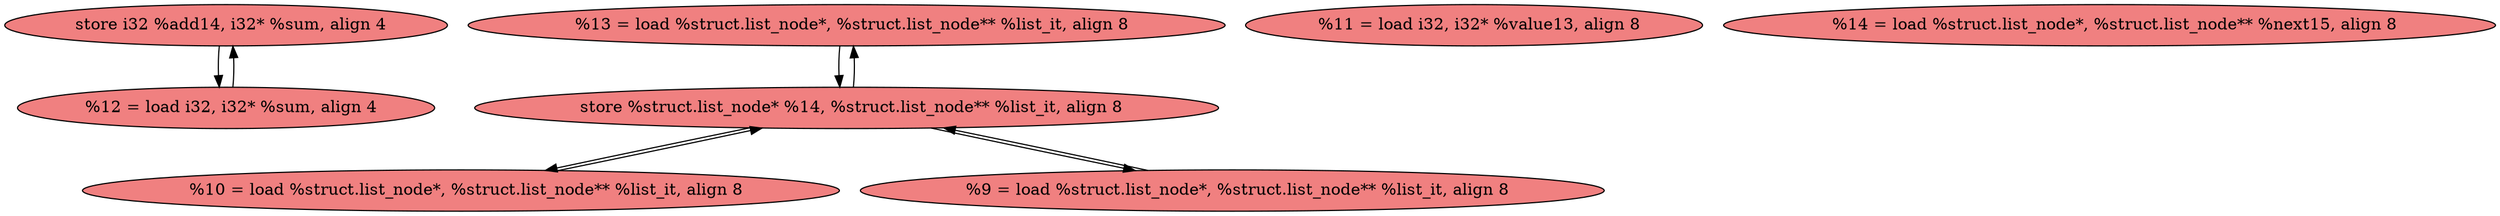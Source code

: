 
digraph G {


node120 [fillcolor=lightcoral,label="  store i32 %add14, i32* %sum, align 4",shape=ellipse,style=filled ]
node119 [fillcolor=lightcoral,label="  %13 = load %struct.list_node*, %struct.list_node** %list_it, align 8",shape=ellipse,style=filled ]
node117 [fillcolor=lightcoral,label="  %11 = load i32, i32* %value13, align 8",shape=ellipse,style=filled ]
node114 [fillcolor=lightcoral,label="  %14 = load %struct.list_node*, %struct.list_node** %next15, align 8",shape=ellipse,style=filled ]
node113 [fillcolor=lightcoral,label="  store %struct.list_node* %14, %struct.list_node** %list_it, align 8",shape=ellipse,style=filled ]
node115 [fillcolor=lightcoral,label="  %10 = load %struct.list_node*, %struct.list_node** %list_it, align 8",shape=ellipse,style=filled ]
node116 [fillcolor=lightcoral,label="  %9 = load %struct.list_node*, %struct.list_node** %list_it, align 8",shape=ellipse,style=filled ]
node118 [fillcolor=lightcoral,label="  %12 = load i32, i32* %sum, align 4",shape=ellipse,style=filled ]

node118->node120 [ ]
node120->node118 [ ]
node116->node113 [ ]
node113->node116 [ ]
node115->node113 [ ]
node113->node115 [ ]
node119->node113 [ ]
node113->node119 [ ]


}
